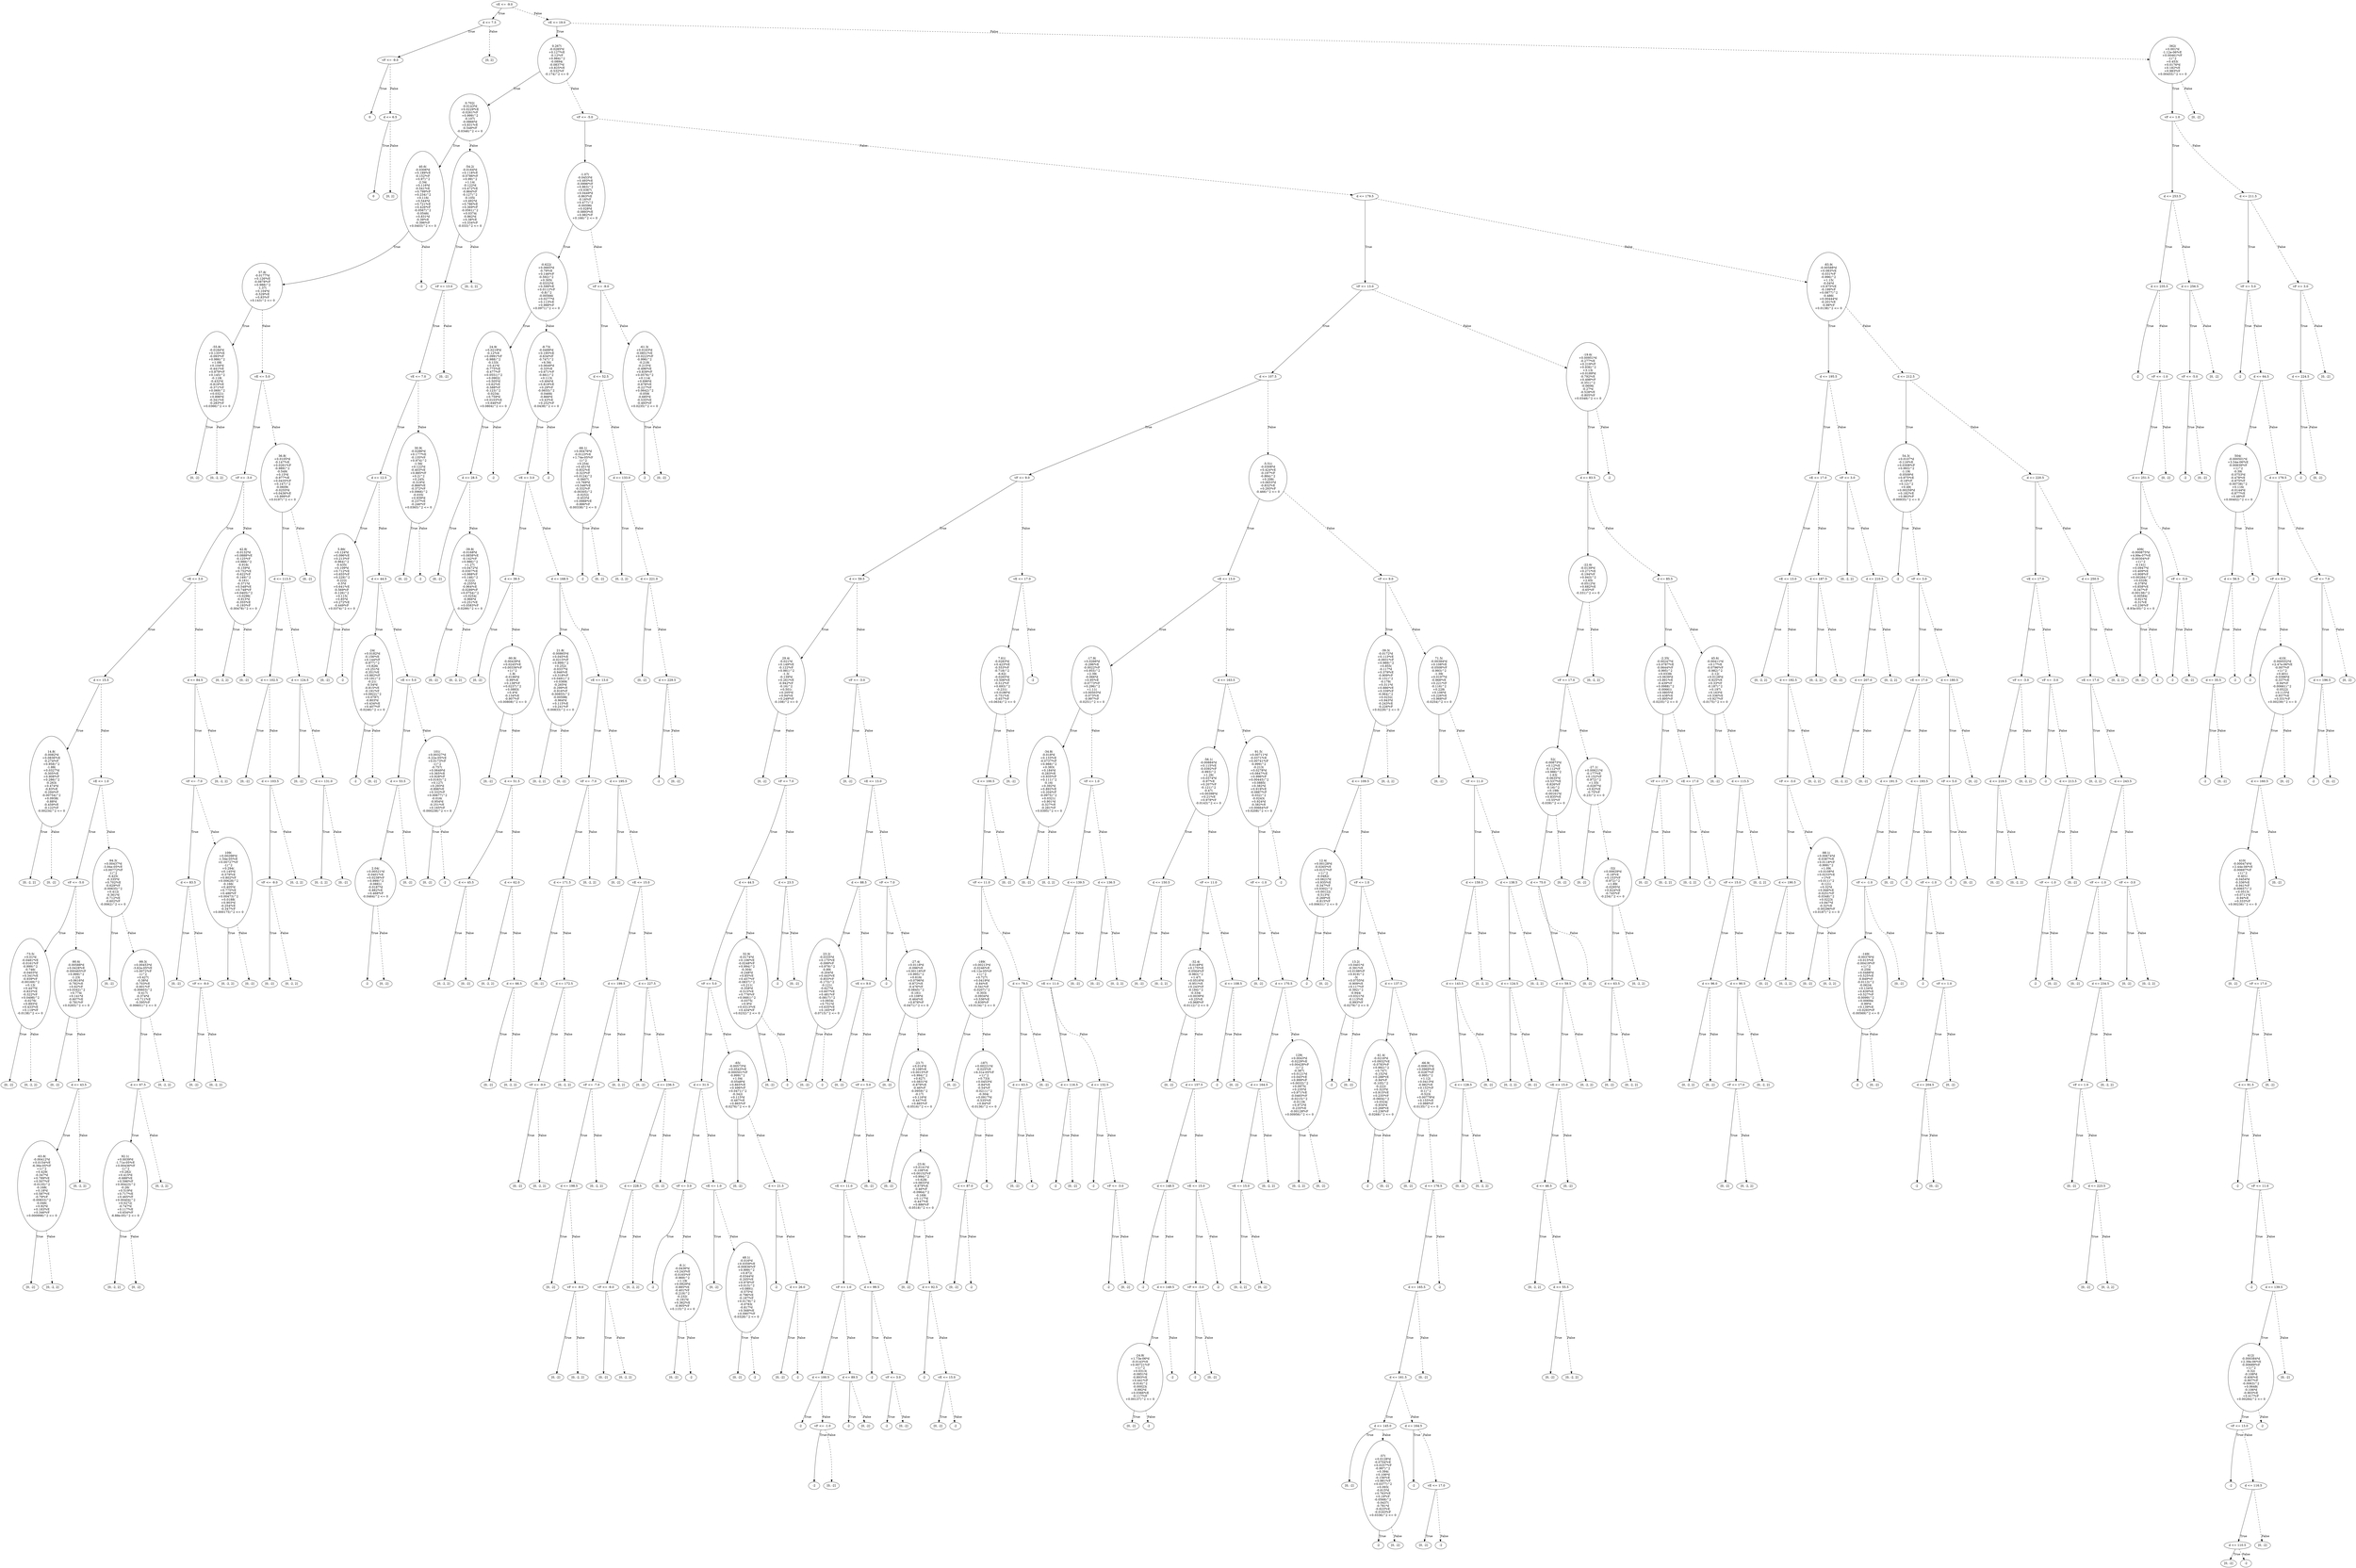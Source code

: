 digraph {
0 [label="vE <= -9.0"];
1 [label="d <= 7.5"];
2 [label="vF <= -9.0"];
3 [label="0"];
2 -> 3 [label="True"];
4 [label="d <= 6.5"];
5 [label="0"];
4 -> 5 [label="True"];
6 [label="[0, 2]"];
4 -> 6 [style="dashed", label="False"];
2 -> 4 [style="dashed", label="False"];
1 -> 2 [label="True"];
7 [label="[0, 2]"];
1 -> 7 [style="dashed", label="False"];
0 -> 1 [label="True"];
8 [label="vE <= 19.0"];
9 [label="0.267(\n-0.0285*d\n+0.127*vE\n-0.12*vF\n+0.984)^2\n-0.0894(\n-0.0837*d\n+0.825*vE\n-0.532*vF\n-0.174)^2 <= 0"];
10 [label="0.702(\n-0.0143*d\n+0.0229*vE\n-0.0261*vF\n+0.999)^2\n-0.107(\n-0.0866*d\n+0.831*vE\n-0.548*vF\n-0.0346)^2 <= 0"];
11 [label="40.6(\n-0.0306*d\n+0.189*vE\n-0.152*vF\n+0.97)^2\n-2.34(\n+0.116*d\n-0.541*vE\n+0.799*vF\n+0.234)^2\n+0.116(\n+0.544*d\n+0.721*vE\n+0.426*vF\n-0.0567)^2\n-0.0546(\n+0.831*d\n-0.39*vE\n-0.396*vF\n+0.0403)^2 <= 0"];
12 [label="57.8(\n-0.0177*d\n+0.126*vE\n-0.0878*vF\n+0.988)^2\n-1.37(\n+0.104*d\n-0.529*vE\n+0.83*vF\n+0.143)^2 <= 0"];
13 [label="-55.8(\n-0.0184*d\n+0.135*vE\n-0.093*vF\n+0.986)^2\n+1.08(\n+0.104*d\n-0.441*vE\n+0.879*vF\n+0.145)^2\n-0.118(\n-0.432*d\n-0.819*vE\n-0.371*vF\n+0.069)^2\n+0.0321(\n+0.896*d\n-0.341*vE\n-0.283*vF\n+0.0366)^2 <= 0"];
14 [label="[0, -2]"];
13 -> 14 [label="True"];
15 [label="[0, -2, 2]"];
13 -> 15 [style="dashed", label="False"];
12 -> 13 [label="True"];
16 [label="vE <= 5.0"];
17 [label="vF <= -3.0"];
18 [label="vE <= 3.0"];
19 [label="d <= 15.5"];
20 [label="14.8(\n-0.0082*d\n+0.0836*vE\n-0.274*vF\n+0.958)^2\n-1.88(\n+0.0327*d\n-0.305*vE\n+0.908*vF\n+0.286)^2\n-0.263(\n+0.474*d\n-0.83*vE\n-0.294*vF\n-0.00754)^2\n+0.0938(\n-0.88*d\n-0.459*vE\n-0.122*vF\n-0.00234)^2 <= 0"];
21 [label="[0, -2, 2]"];
20 -> 21 [label="True"];
22 [label="[0, -2]"];
20 -> 22 [style="dashed", label="False"];
19 -> 20 [label="True"];
23 [label="vE <= 1.0"];
24 [label="vF <= -5.0"];
25 [label="-73.5(\n+0.01*d\n-0.0481*vE\n-0.0161*vF\n-0.999)^2\n-0.746(\n-0.0403*d\n+0.341*vE\n-0.939*vF\n-0.00169)^2\n+0.13(\n+0.447*d\n-0.833*vE\n-0.322*vF\n+0.0498)^2\n-0.0276(\n+0.893*d\n+0.433*vE\n+0.119*vF\n-0.0138)^2 <= 0"];
26 [label="[0, -2]"];
25 -> 26 [label="True"];
27 [label="[0, -2, 2]"];
25 -> 27 [style="dashed", label="False"];
24 -> 25 [label="True"];
28 [label="-90.6(\n-0.00588*d\n+0.0428*vE\n-0.000465*vF\n+0.999)^2\n-1.23(\n+0.0616*d\n-0.782*vE\n+0.62*vF\n+0.0342)^2\n+0.774(\n+0.141*d\n-0.607*vE\n-0.781*vF\n+0.0265)^2 <= 0"];
29 [label="[0, -2]"];
28 -> 29 [label="True"];
30 [label="d <= 43.5"];
31 [label="-63.8(\n-0.00412*d\n+0.0154*vE\n-6.36e-05*vF\n+1)^2\n+0.429(\n-0.347*d\n+0.789*vE\n+0.507*vF\n-0.0135)^2\n-0.168(\n+0.18*d\n+0.587*vE\n-0.79*vF\n-0.00833)^2\n-0.046(\n+0.92*d\n+0.183*vE\n+0.346*vF\n+0.000998)^2 <= 0"];
32 [label="[0, -2]"];
31 -> 32 [label="True"];
33 [label="[0, -2, 2]"];
31 -> 33 [style="dashed", label="False"];
30 -> 31 [label="True"];
34 [label="[0, -2, 2]"];
30 -> 34 [style="dashed", label="False"];
28 -> 30 [style="dashed", label="False"];
24 -> 28 [style="dashed", label="False"];
23 -> 24 [label="True"];
35 [label="-94.3(\n+0.00437*d\n-3.94e-05*vE\n+0.00772*vF\n-1)^2\n-0.425(\n-0.335*d\n+0.702*vE\n-0.629*vF\n-0.00635)^2\n+0.412(\n-0.361*d\n-0.712*vE\n-0.602*vF\n-0.0062)^2 <= 0"];
36 [label="[0, -2]"];
35 -> 36 [label="True"];
37 [label="-99.3(\n+0.00453*d\n-3.62e-05*vE\n+0.0072*vF\n-1)^2\n+0.427(\n-0.38*d\n-0.703*vE\n-0.601*vF\n-0.00603)^2\n-0.417(\n-0.374*d\n+0.711*vE\n-0.595*vF\n-0.00601)^2 <= 0"];
38 [label="d <= 67.5"];
39 [label="92.1(\n+0.0039*d\n-1.71e-05*vE\n+0.00436*vF\n-1)^2\n+0.282(\n+0.415*d\n-0.688*vE\n+0.596*vF\n+0.00423)^2\n-0.26(\n+0.519*d\n+0.717*vE\n+0.465*vF\n+0.00404)^2\n+0.0272(\n-0.747*d\n+0.117*vE\n+0.654*vF\n-6.88e-05)^2 <= 0"];
40 [label="[0, -2, 2]"];
39 -> 40 [label="True"];
41 [label="[0, -2]"];
39 -> 41 [style="dashed", label="False"];
38 -> 39 [label="True"];
42 [label="[0, -2, 2]"];
38 -> 42 [style="dashed", label="False"];
37 -> 38 [label="True"];
43 [label="[0, -2, 2]"];
37 -> 43 [style="dashed", label="False"];
35 -> 37 [style="dashed", label="False"];
23 -> 35 [style="dashed", label="False"];
19 -> 23 [style="dashed", label="False"];
18 -> 19 [label="True"];
44 [label="d <= 84.5"];
45 [label="vF <= -7.0"];
46 [label="d <= 83.5"];
47 [label="[0, -2]"];
46 -> 47 [label="True"];
48 [label="vF <= -9.0"];
49 [label="[0, -2]"];
48 -> 49 [label="True"];
50 [label="[0, -2, 2]"];
48 -> 50 [style="dashed", label="False"];
46 -> 48 [style="dashed", label="False"];
45 -> 46 [label="True"];
51 [label="109(\n+0.00298*d\n-1.54e-05*vE\n+0.00727*vF\n-1)^2\n+0.294(\n+0.145*d\n-0.579*vE\n+0.802*vF\n+0.00628)^2\n-0.166(\n+0.405*d\n+0.775*vE\n+0.486*vF\n+0.00473)^2\n+0.0188(\n+0.903*d\n-0.254*vE\n-0.347*vF\n+0.000175)^2 <= 0"];
52 [label="[0, -2, 2]"];
51 -> 52 [label="True"];
53 [label="[0, -2]"];
51 -> 53 [style="dashed", label="False"];
45 -> 51 [style="dashed", label="False"];
44 -> 45 [label="True"];
54 [label="[0, -2, 2]"];
44 -> 54 [style="dashed", label="False"];
18 -> 44 [style="dashed", label="False"];
17 -> 18 [label="True"];
55 [label="42.8(\n-0.0132*d\n+0.0888*vE\n-0.125*vF\n+0.988)^2\n-0.916(\n-0.159*d\n+0.752*vE\n-0.622*vF\n-0.149)^2\n-0.161(\n-0.371*d\n+0.548*vE\n+0.748*vF\n+0.0405)^2\n+0.0296(\n-0.915*d\n-0.355*vE\n-0.193*vF\n-0.00478)^2 <= 0"];
56 [label="[0, -2, 2]"];
55 -> 56 [label="True"];
57 [label="[0, -2]"];
55 -> 57 [style="dashed", label="False"];
17 -> 55 [style="dashed", label="False"];
16 -> 17 [label="True"];
58 [label="36.8(\n+0.0105*d\n-0.147*vE\n+0.0261*vF\n-0.989)^2\n-0.549(\n+0.15*d\n-0.977*vE\n+0.0435*vF\n+0.147)^2\n-0.0609(\n-0.0255*d\n+0.0436*vE\n+0.999*vF\n+0.0197)^2 <= 0"];
59 [label="d <= 113.5"];
60 [label="d <= 102.5"];
61 [label="[0, -2]"];
60 -> 61 [label="True"];
62 [label="d <= 103.5"];
63 [label="vF <= -9.0"];
64 [label="[0, -2]"];
63 -> 64 [label="True"];
65 [label="[0, -2, 2]"];
63 -> 65 [style="dashed", label="False"];
62 -> 63 [label="True"];
66 [label="[0, -2, 2]"];
62 -> 66 [style="dashed", label="False"];
60 -> 62 [style="dashed", label="False"];
59 -> 60 [label="True"];
67 [label="d <= 124.5"];
68 [label="[0, -2]"];
67 -> 68 [label="True"];
69 [label="d <= 131.0"];
70 [label="[0, -2, 2]"];
69 -> 70 [label="True"];
71 [label="[0, -2]"];
69 -> 71 [style="dashed", label="False"];
67 -> 69 [style="dashed", label="False"];
59 -> 67 [style="dashed", label="False"];
58 -> 59 [label="True"];
72 [label="[0, -2]"];
58 -> 72 [style="dashed", label="False"];
16 -> 58 [style="dashed", label="False"];
12 -> 16 [style="dashed", label="False"];
11 -> 12 [label="True"];
73 [label="-2"];
11 -> 73 [style="dashed", label="False"];
10 -> 11 [label="True"];
74 [label="-54.2(\n-0.0164*d\n+0.118*vE\n-0.0786*vF\n+0.99)^2\n+1.14(\n-0.122*d\n+0.472*vE\n-0.864*vF\n-0.127)^2\n-0.105(\n+0.492*d\n+0.786*vE\n+0.369*vF\n-0.0561)^2\n+0.0374(\n-0.862*d\n+0.38*vE\n+0.334*vF\n-0.033)^2 <= 0"];
75 [label="vF <= 13.0"];
76 [label="vE <= 7.0"];
77 [label="d <= 12.5"];
78 [label="5.86(\n+0.124*d\n+0.096*vE\n+0.213*vF\n-0.964)^2\n-0.435(\n+0.109*d\n+0.712*vE\n+0.655*vF\n+0.229)^2\n-0.222(\n-0.5*d\n+0.641*vE\n-0.569*vF\n-0.126)^2\n+0.115(\n+0.85*d\n+0.272*vE\n-0.449*vF\n+0.0374)^2 <= 0"];
79 [label="[0, -2]"];
78 -> 79 [label="True"];
80 [label="-2"];
78 -> 80 [style="dashed", label="False"];
77 -> 78 [label="True"];
81 [label="d <= 44.5"];
82 [label="-24(\n+0.0182*d\n-0.156*vE\n+0.144*vF\n-0.977)^2\n+0.826(\n+0.251*d\n-0.351*vE\n+0.882*vF\n+0.191)^2\n-0.21(\n-0.54*d\n-0.815*vE\n-0.191*vF\n+0.0922)^2\n+0.0787(\n-0.803*d\n+0.434*vE\n+0.407*vF\n-0.0246)^2 <= 0"];
83 [label="-2"];
82 -> 83 [label="True"];
84 [label="[0, -2]"];
82 -> 84 [style="dashed", label="False"];
81 -> 82 [label="True"];
85 [label="vE <= 5.0"];
86 [label="d <= 53.5"];
87 [label="2.04(\n+0.00521*d\n-0.0401*vE\n+0.0238*vF\n+0.999)^2\n-0.0881(\n-0.0187*d\n-0.882*vE\n+0.468*vF\n-0.0464)^2 <= 0"];
88 [label="-2"];
87 -> 88 [label="True"];
89 [label="[0, -2]"];
87 -> 89 [style="dashed", label="False"];
86 -> 87 [label="True"];
90 [label="[0, -2]"];
86 -> 90 [style="dashed", label="False"];
85 -> 86 [label="True"];
91 [label="101(\n+0.00327*d\n-5.22e-05*vE\n+0.0173*vF\n-1)^2\n-0.757(\n+0.0649*d\n+0.365*vE\n+0.928*vF\n+0.0163)^2\n+0.127(\n+0.293*d\n-0.896*vE\n+0.332*vF\n+0.00677)^2\n-0.016(\n-0.954*d\n-0.251*vE\n+0.165*vF\n-0.000238)^2 <= 0"];
92 [label="[0, -2]"];
91 -> 92 [label="True"];
93 [label="-2"];
91 -> 93 [style="dashed", label="False"];
85 -> 91 [style="dashed", label="False"];
81 -> 85 [style="dashed", label="False"];
77 -> 81 [style="dashed", label="False"];
76 -> 77 [label="True"];
94 [label="30.9(\n-0.0286*d\n+0.177*vE\n-0.135*vF\n+0.974)^2\n-1.56(\n+0.122*d\n-0.403*vE\n+0.885*vF\n+0.2)^2\n+0.245(\n-0.319*d\n-0.866*vE\n-0.372*vF\n+0.0966)^2\n-0.035(\n+0.939*d\n-0.237*vE\n-0.246*vF\n+0.0365)^2 <= 0"];
95 [label="[0, -2]"];
94 -> 95 [label="True"];
96 [label="-2"];
94 -> 96 [style="dashed", label="False"];
76 -> 94 [style="dashed", label="False"];
75 -> 76 [label="True"];
97 [label="[0, -2]"];
75 -> 97 [style="dashed", label="False"];
74 -> 75 [label="True"];
98 [label="[0, -2, 2]"];
74 -> 98 [style="dashed", label="False"];
10 -> 74 [style="dashed", label="False"];
9 -> 10 [label="True"];
99 [label="vF <= -5.0"];
100 [label="-1.07(\n-0.0453*d\n+0.493*vE\n-0.0996*vF\n+0.863)^2\n+0.0367(\n+0.0449*d\n-0.863*vE\n-0.16*vF\n+0.477)^2\n-0.00596(\n+0.028*d\n-0.0893*vE\n+0.982*vF\n+0.166)^2 <= 0"];
101 [label="-0.622(\n+0.0665*d\n-0.79*vE\n+0.146*vF\n-0.592)^2\n+0.305(\n-0.0332*d\n+0.599*vE\n+0.0112*vF\n-0.8)^2\n-0.00566(\n+0.0277*d\n+0.113*vE\n+0.988*vF\n+0.0971)^2 <= 0"];
102 [label="24.9(\n+0.0219*d\n-0.12*vE\n+0.0991*vF\n-0.988)^2\n-0.133(\n+0.41*d\n-0.775*vE\n-0.477*vF\n+0.0551)^2\n+0.0902(\n+0.505*d\n+0.62*vE\n-0.588*vF\n-0.123)^2\n-0.0234(\n+0.759*d\n+0.0103*vE\n+0.646*vF\n+0.0804)^2 <= 0"];
103 [label="d <= 28.5"];
104 [label="[0, -2]"];
103 -> 104 [label="True"];
105 [label="-39.8(\n-0.0168*d\n+0.0858*vE\n-0.142*vF\n+0.986)^2\n+1.27(\n+0.0472*d\n-0.0307*vE\n+0.988*vF\n+0.146)^2\n-0.222(\n-0.255*d\n-0.964*vE\n-0.0289*vF\n+0.0754)^2\n+0.0254(\n-0.966*d\n+0.251*vE\n+0.0583*vF\n-0.0299)^2 <= 0"];
106 [label="[0, -2]"];
105 -> 106 [label="True"];
107 [label="[0, -2, 2]"];
105 -> 107 [style="dashed", label="False"];
103 -> 105 [style="dashed", label="False"];
102 -> 103 [label="True"];
108 [label="-2"];
102 -> 108 [style="dashed", label="False"];
101 -> 102 [label="True"];
109 [label="-8.73(\n-0.0499*d\n+0.195*vE\n-0.634*vF\n-0.747)^2\n+6.56(\n+0.0649*d\n-0.33*vE\n+0.671*vF\n-0.661)^2\n+0.113(\n+0.494*d\n+0.818*vE\n+0.29*vF\n-0.0655)^2\n-0.0466(\n-0.866*d\n+0.43*vE\n+0.252*vF\n-0.0438)^2 <= 0"];
110 [label="vE <= 3.0"];
111 [label="d <= 39.5"];
112 [label="[0, -2]"];
111 -> 112 [label="True"];
113 [label="-90.9(\n-0.00439*d\n+0.0245*vE\n+0.00336*vF\n+1)^2\n-1.8(\n-0.0186*d\n-0.99*vE\n+0.138*vF\n+0.0237)^2\n+0.0883(\n+0.4*d\n-0.134*vE\n-0.907*vF\n+0.00808)^2 <= 0"];
114 [label="[0, -2]"];
113 -> 114 [label="True"];
115 [label="d <= 51.5"];
116 [label="d <= 45.5"];
117 [label="[0, -2, 2]"];
116 -> 117 [label="True"];
118 [label="[0, -2]"];
116 -> 118 [style="dashed", label="False"];
115 -> 116 [label="True"];
119 [label="d <= 62.0"];
120 [label="[0, -2, 2]"];
119 -> 120 [label="True"];
121 [label="d <= 66.5"];
122 [label="[0, -2]"];
121 -> 122 [label="True"];
123 [label="[0, -2, 2]"];
121 -> 123 [style="dashed", label="False"];
119 -> 121 [style="dashed", label="False"];
115 -> 119 [style="dashed", label="False"];
113 -> 115 [style="dashed", label="False"];
111 -> 113 [style="dashed", label="False"];
110 -> 111 [label="True"];
124 [label="d <= 168.5"];
125 [label="21.8(\n-0.00865*d\n+0.045*vE\n-0.0215*vF\n+0.999)^2\n+0.252(\n-0.0337*d\n-0.946*vE\n+0.318*vF\n+0.0491)^2\n+0.0369(\n-0.265*d\n-0.299*vE\n-0.916*vF\n-0.00855)^2\n-0.00598(\n-0.964*d\n+0.115*vE\n+0.241*vF\n-0.00833)^2 <= 0"];
126 [label="[0, -2, 2]"];
125 -> 126 [label="True"];
127 [label="[0, -2]"];
125 -> 127 [style="dashed", label="False"];
124 -> 125 [label="True"];
128 [label="vE <= 13.0"];
129 [label="vF <= -7.0"];
130 [label="d <= 171.5"];
131 [label="[0, -2]"];
130 -> 131 [label="True"];
132 [label="d <= 172.5"];
133 [label="vF <= -9.0"];
134 [label="[0, -2]"];
133 -> 134 [label="True"];
135 [label="[0, -2, 2]"];
133 -> 135 [style="dashed", label="False"];
132 -> 133 [label="True"];
136 [label="[0, -2, 2]"];
132 -> 136 [style="dashed", label="False"];
130 -> 132 [style="dashed", label="False"];
129 -> 130 [label="True"];
137 [label="[0, -2, 2]"];
129 -> 137 [style="dashed", label="False"];
128 -> 129 [label="True"];
138 [label="d <= 195.5"];
139 [label="[0, -2]"];
138 -> 139 [label="True"];
140 [label="vE <= 15.0"];
141 [label="d <= 199.5"];
142 [label="vF <= -7.0"];
143 [label="d <= 198.5"];
144 [label="[0, -2]"];
143 -> 144 [label="True"];
145 [label="vF <= -9.0"];
146 [label="[0, -2]"];
145 -> 146 [label="True"];
147 [label="[0, -2, 2]"];
145 -> 147 [style="dashed", label="False"];
143 -> 145 [style="dashed", label="False"];
142 -> 143 [label="True"];
148 [label="[0, -2, 2]"];
142 -> 148 [style="dashed", label="False"];
141 -> 142 [label="True"];
149 [label="[0, -2, 2]"];
141 -> 149 [style="dashed", label="False"];
140 -> 141 [label="True"];
150 [label="d <= 227.5"];
151 [label="[0, -2]"];
150 -> 151 [label="True"];
152 [label="d <= 236.5"];
153 [label="d <= 228.5"];
154 [label="vF <= -9.0"];
155 [label="[0, -2]"];
154 -> 155 [label="True"];
156 [label="[0, -2, 2]"];
154 -> 156 [style="dashed", label="False"];
153 -> 154 [label="True"];
157 [label="[0, -2, 2]"];
153 -> 157 [style="dashed", label="False"];
152 -> 153 [label="True"];
158 [label="[0, -2]"];
152 -> 158 [style="dashed", label="False"];
150 -> 152 [style="dashed", label="False"];
140 -> 150 [style="dashed", label="False"];
138 -> 140 [style="dashed", label="False"];
128 -> 138 [style="dashed", label="False"];
124 -> 128 [style="dashed", label="False"];
110 -> 124 [style="dashed", label="False"];
109 -> 110 [label="True"];
159 [label="-2"];
109 -> 159 [style="dashed", label="False"];
101 -> 109 [style="dashed", label="False"];
100 -> 101 [label="True"];
160 [label="vF <= -9.0"];
161 [label="d <= 52.5"];
162 [label="-66.1(\n+0.00476*d\n-0.0123*vE\n+1.74e-05*vF\n-1)^2\n+0.254(\n+0.451*d\n-0.832*vE\n-0.323*vF\n+0.0124)^2\n-0.0607(\n+0.769*d\n+0.546*vE\n-0.332*vF\n-0.00305)^2\n-0.0252(\n-0.453*d\n+0.0988*vE\n-0.886*vF\n-0.00338)^2 <= 0"];
163 [label="-2"];
162 -> 163 [label="True"];
164 [label="[0, -2]"];
162 -> 164 [style="dashed", label="False"];
161 -> 162 [label="True"];
165 [label="d <= 133.0"];
166 [label="[0, -2, 2]"];
165 -> 166 [label="True"];
167 [label="d <= 221.0"];
168 [label="[0, -2]"];
167 -> 168 [label="True"];
169 [label="d <= 229.5"];
170 [label="-2"];
169 -> 170 [label="True"];
171 [label="[0, -2]"];
169 -> 171 [style="dashed", label="False"];
167 -> 169 [style="dashed", label="False"];
165 -> 167 [style="dashed", label="False"];
161 -> 165 [style="dashed", label="False"];
160 -> 161 [label="True"];
172 [label="-61.3(\n+0.0163*d\n-0.0851*vE\n+0.0223*vF\n-0.996)^2\n-0.218(\n-0.215*d\n-0.496*vE\n+0.839*vF\n+0.0576)^2\n+0.114(\n+0.696*d\n-0.678*vE\n-0.227*vF\n+0.0642)^2\n-0.059(\n-0.685*d\n-0.535*vE\n-0.493*vF\n+0.0235)^2 <= 0"];
173 [label="-2"];
172 -> 173 [label="True"];
174 [label="[0, -2]"];
172 -> 174 [style="dashed", label="False"];
160 -> 172 [style="dashed", label="False"];
100 -> 160 [style="dashed", label="False"];
99 -> 100 [label="True"];
175 [label="d <= 179.5"];
176 [label="vF <= 13.0"];
177 [label="d <= 107.5"];
178 [label="vF <= 9.0"];
179 [label="d <= 59.5"];
180 [label="29.4(\n-0.021*d\n+0.149*vE\n-0.122*vF\n+0.981)^2\n-1.3(\n-0.139*d\n+0.261*vE\n-0.942*vF\n-0.16)^2\n+0.501(\n+0.205*d\n+0.94*vE\n+0.249*vF\n-0.108)^2 <= 0"];
181 [label="[0, -2]"];
180 -> 181 [label="True"];
182 [label="vF <= 7.0"];
183 [label="d <= 44.5"];
184 [label="vF <= 5.0"];
185 [label="d <= 31.5"];
186 [label="vF <= 3.0"];
187 [label="-2"];
186 -> 187 [label="True"];
188 [label="-8.1(\n-0.0436*d\n+0.243*vE\n-0.0165*vF\n-0.969)^2\n+1.19(\n+0.0929*d\n-0.885*vE\n-0.401*vF\n-0.219)^2\n-0.232(\n-0.191*d\n+0.362*vE\n-0.905*vF\n+0.115)^2 <= 0"];
189 [label="[0, -2]"];
188 -> 189 [label="True"];
190 [label="-2"];
188 -> 190 [style="dashed", label="False"];
186 -> 188 [style="dashed", label="False"];
185 -> 186 [label="True"];
191 [label="vE <= 1.0"];
192 [label="[0, -2]"];
191 -> 192 [label="True"];
193 [label="48.1(\n-0.016*d\n+0.0359*vE\n-0.00836*vF\n+0.999)^2\n+0.872(\n-0.0344*d\n-0.205*vE\n+0.978*vF\n+0.015)^2\n+0.0891(\n-0.575*d\n-0.796*vE\n-0.187*vF\n+0.0178)^2\n-0.0783(\n-0.817*d\n+0.568*vE\n+0.0907*vF\n-0.0328)^2 <= 0"];
194 [label="[0, -2]"];
193 -> 194 [label="True"];
195 [label="-2"];
193 -> 195 [style="dashed", label="False"];
191 -> 193 [style="dashed", label="False"];
185 -> 191 [style="dashed", label="False"];
184 -> 185 [label="True"];
196 [label="-65(\n-0.00573*d\n+0.0543*vE\n-0.000501*vF\n-0.999)^2\n+1.04(\n-0.0548*d\n+0.865*vE\n+0.496*vF\n+0.0471)^2\n-0.342(\n+0.115*d\n-0.487*vE\n+0.865*vF\n-0.0276)^2 <= 0"];
197 [label="[0, -2]"];
196 -> 197 [label="True"];
198 [label="d <= 21.5"];
199 [label="-2"];
198 -> 199 [label="True"];
200 [label="d <= 26.0"];
201 [label="[0, -2]"];
200 -> 201 [label="True"];
202 [label="-2"];
200 -> 202 [style="dashed", label="False"];
198 -> 200 [style="dashed", label="False"];
196 -> 198 [style="dashed", label="False"];
184 -> 196 [style="dashed", label="False"];
183 -> 184 [label="True"];
203 [label="32.9(\n-0.0174*d\n+0.106*vE\n-0.0248*vF\n+0.994)^2\n-0.304(\n-0.248*d\n+0.85*vE\n+0.457*vF\n-0.0837)^2\n+0.211(\n-0.358*d\n-0.515*vE\n+0.776*vF\n+0.0681)^2\n-0.0375(\n+0.9*d\n+0.0313*vE\n+0.434*vF\n+0.0232)^2 <= 0"];
204 [label="[0, -2]"];
203 -> 204 [label="True"];
205 [label="-2"];
203 -> 205 [style="dashed", label="False"];
183 -> 203 [style="dashed", label="False"];
182 -> 183 [label="True"];
206 [label="d <= 23.5"];
207 [label="-2"];
206 -> 207 [label="True"];
208 [label="[0, -2]"];
206 -> 208 [style="dashed", label="False"];
182 -> 206 [style="dashed", label="False"];
180 -> 182 [style="dashed", label="False"];
179 -> 180 [label="True"];
209 [label="vF <= -3.0"];
210 [label="[0, -2]"];
209 -> 210 [label="True"];
211 [label="vE <= 13.0"];
212 [label="d <= 88.5"];
213 [label="23.2(\n-0.0335*d\n+0.175*vE\n-0.099*vF\n+0.979)^2\n-0.89(\n-0.204*d\n+0.443*vE\n-0.855*vF\n-0.173)^2\n-0.121(\n-0.627*d\n+0.607*vE\n+0.481*vF\n-0.0817)^2\n+0.0934(\n+0.751*d\n+0.635*vE\n+0.165*vF\n-0.0715)^2 <= 0"];
214 [label="[0, -2]"];
213 -> 214 [label="True"];
215 [label="-2"];
213 -> 215 [style="dashed", label="False"];
212 -> 213 [label="True"];
216 [label="vE <= 9.0"];
217 [label="[0, -2]"];
216 -> 217 [label="True"];
218 [label="vF <= 5.0"];
219 [label="vE <= 11.0"];
220 [label="vF <= 1.0"];
221 [label="d <= 100.5"];
222 [label="-2"];
221 -> 222 [label="True"];
223 [label="vF <= -1.0"];
224 [label="-2"];
223 -> 224 [label="True"];
225 [label="[0, -2]"];
223 -> 225 [style="dashed", label="False"];
221 -> 223 [style="dashed", label="False"];
220 -> 221 [label="True"];
226 [label="d <= 89.5"];
227 [label="-2"];
226 -> 227 [label="True"];
228 [label="[0, -2]"];
226 -> 228 [style="dashed", label="False"];
220 -> 226 [style="dashed", label="False"];
219 -> 220 [label="True"];
229 [label="d <= 99.5"];
230 [label="-2"];
229 -> 230 [label="True"];
231 [label="vF <= 3.0"];
232 [label="-2"];
231 -> 232 [label="True"];
233 [label="[0, -2]"];
231 -> 233 [style="dashed", label="False"];
229 -> 231 [style="dashed", label="False"];
219 -> 229 [style="dashed", label="False"];
218 -> 219 [label="True"];
234 [label="[0, -2]"];
218 -> 234 [style="dashed", label="False"];
216 -> 218 [style="dashed", label="False"];
212 -> 216 [style="dashed", label="False"];
211 -> 212 [label="True"];
235 [label="vF <= 7.0"];
236 [label="-2"];
235 -> 236 [label="True"];
237 [label="-27.4(\n+0.0118*d\n-0.096*vE\n+0.00118*vF\n+0.995)^2\n+0.616(\n+0.0796*d\n-0.872*vE\n-0.476*vF\n-0.0845)^2\n-0.181(\n+0.108*d\n-0.464*vE\n+0.878*vF\n-0.0471)^2 <= 0"];
238 [label="[0, -2]"];
237 -> 238 [label="True"];
239 [label="-23.7(\n+0.014*d\n-0.108*vE\n+0.0015*vF\n+0.994)^2\n+0.627(\n+0.0831*d\n-0.879*vE\n-0.46*vF\n-0.0959)^2\n-0.17(\n+0.116*d\n-0.447*vE\n+0.885*vF\n-0.0516)^2 <= 0"];
240 [label="[0, -2]"];
239 -> 240 [label="True"];
241 [label="-23.6(\n+0.0141*d\n-0.108*vE\n+0.00152*vF\n+0.994)^2\n+0.628(\n+0.0833*d\n-0.879*vE\n-0.46*vF\n-0.0964)^2\n-0.169(\n+0.117*d\n-0.447*vE\n+0.886*vF\n-0.0518)^2 <= 0"];
242 [label="[0, -2]"];
241 -> 242 [label="True"];
243 [label="d <= 92.5"];
244 [label="-2"];
243 -> 244 [label="True"];
245 [label="vE <= 15.0"];
246 [label="[0, -2]"];
245 -> 246 [label="True"];
247 [label="-2"];
245 -> 247 [style="dashed", label="False"];
243 -> 245 [style="dashed", label="False"];
241 -> 243 [style="dashed", label="False"];
239 -> 241 [style="dashed", label="False"];
237 -> 239 [style="dashed", label="False"];
235 -> 237 [style="dashed", label="False"];
211 -> 235 [style="dashed", label="False"];
209 -> 211 [style="dashed", label="False"];
179 -> 209 [style="dashed", label="False"];
178 -> 179 [label="True"];
248 [label="vE <= 17.0"];
249 [label="7.61(\n-0.0283*d\n+0.423*vE\n-0.553*vF\n-0.718)^2\n-6.62(\n-0.0265*d\n+0.506*vE\n-0.512*vF\n+0.693)^2\n-0.231(\n+0.0186*d\n-0.751*vE\n-0.657*vF\n+0.0634)^2 <= 0"];
250 [label="d <= 100.5"];
251 [label="vF <= 11.0"];
252 [label="-189(\n+0.00213*d\n-0.0246*vE\n+6.12e-05*vF\n+1)^2\n+0.727(\n+0.0419*d\n-0.84*vE\n-0.541*vF\n-0.0207)^2\n-0.303(\n-0.0934*d\n+0.536*vE\n-0.839*vF\n+0.0134)^2 <= 0"];
253 [label="[0, -2]"];
252 -> 253 [label="True"];
254 [label="-187(\n+0.00221*d\n-0.025*vE\n+6.31e-05*vF\n+1)^2\n+0.733(\n+0.0453*d\n-0.84*vE\n-0.54*vF\n-0.0211)^2\n-0.304(\n+0.0917*d\n-0.535*vE\n+0.84*vF\n-0.0136)^2 <= 0"];
255 [label="d <= 87.0"];
256 [label="[0, -2]"];
255 -> 256 [label="True"];
257 [label="-2"];
255 -> 257 [style="dashed", label="False"];
254 -> 255 [label="True"];
258 [label="-2"];
254 -> 258 [style="dashed", label="False"];
252 -> 254 [style="dashed", label="False"];
251 -> 252 [label="True"];
259 [label="d <= 79.5"];
260 [label="d <= 63.5"];
261 [label="[0, -2]"];
260 -> 261 [label="True"];
262 [label="-2"];
260 -> 262 [style="dashed", label="False"];
259 -> 260 [label="True"];
263 [label="[0, -2]"];
259 -> 263 [style="dashed", label="False"];
251 -> 259 [style="dashed", label="False"];
250 -> 251 [label="True"];
264 [label="[0, -2]"];
250 -> 264 [style="dashed", label="False"];
249 -> 250 [label="True"];
265 [label="[0, -2]"];
249 -> 265 [style="dashed", label="False"];
248 -> 249 [label="True"];
266 [label="-2"];
248 -> 266 [style="dashed", label="False"];
178 -> 248 [style="dashed", label="False"];
177 -> 178 [label="True"];
267 [label="-5.51(\n-0.0308*d\n+0.424*vE\n-0.197*vF\n-0.884)^2\n+0.206(\n+0.0653*d\n-0.832*vE\n+0.293*vF\n-0.466)^2 <= 0"];
268 [label="vE <= 13.0"];
269 [label="-17.8(\n+0.0266*d\n-0.296*vE\n-0.0022*vF\n+0.955)^2\n+2.39(\n-0.066*d\n+0.95*vE\n-0.0773*vF\n+0.296)^2\n+1.11(\n+0.00503*d\n-0.073*vE\n-0.997*vF\n-0.0251)^2 <= 0"];
270 [label="-34.8(\n-0.018*d\n+0.133*vE\n-0.0737*vF\n+0.988)^2\n+0.383(\n+0.184*d\n-0.283*vE\n+0.935*vF\n+0.111)^2\n-0.16(\n+0.392*d\n+0.892*vE\n+0.204*vF\n-0.0975)^2\n+0.0321(\n+0.901*d\n-0.327*vE\n-0.281*vF\n+0.0395)^2 <= 0"];
271 [label="[0, -2]"];
270 -> 271 [label="True"];
272 [label="[0, -2, 2]"];
270 -> 272 [style="dashed", label="False"];
269 -> 270 [label="True"];
273 [label="vF <= 1.0"];
274 [label="d <= 139.5"];
275 [label="vE <= 11.0"];
276 [label="d <= 116.5"];
277 [label="-2"];
276 -> 277 [label="True"];
278 [label="[0, -2]"];
276 -> 278 [style="dashed", label="False"];
275 -> 276 [label="True"];
279 [label="d <= 132.5"];
280 [label="-2"];
279 -> 280 [label="True"];
281 [label="vF <= -3.0"];
282 [label="-2"];
281 -> 282 [label="True"];
283 [label="[0, -2]"];
281 -> 283 [style="dashed", label="False"];
279 -> 281 [style="dashed", label="False"];
275 -> 279 [style="dashed", label="False"];
274 -> 275 [label="True"];
284 [label="[0, -2]"];
274 -> 284 [style="dashed", label="False"];
273 -> 274 [label="True"];
285 [label="d <= 136.5"];
286 [label="[0, -2]"];
285 -> 286 [label="True"];
287 [label="[0, -2, 2]"];
285 -> 287 [style="dashed", label="False"];
273 -> 285 [style="dashed", label="False"];
269 -> 273 [style="dashed", label="False"];
268 -> 269 [label="True"];
288 [label="d <= 163.5"];
289 [label="-56.1(\n-0.00884*d\n+0.115*vE\n-0.0392*vF\n-0.993)^2\n+1.26(\n+0.0374*d\n-0.97*vE\n+0.207*vF\n-0.121)^2\n-0.47(\n+0.00398*d\n+0.21*vE\n+0.978*vF\n-0.0143)^2 <= 0"];
290 [label="d <= 150.5"];
291 [label="[0, -2]"];
290 -> 291 [label="True"];
292 [label="[0, -2, 2]"];
290 -> 292 [style="dashed", label="False"];
289 -> 290 [label="True"];
293 [label="vF <= 11.0"];
294 [label="-32.4(\n-0.0149*d\n+0.175*vE\n-0.0564*vF\n-0.983)^2\n+1.47(\n+0.0516*d\n-0.951*vE\n+0.243*vF\n-0.184)^2\n-0.334(\n+0.0039*d\n+0.25*vE\n+0.968*vF\n-0.0112)^2 <= 0"];
295 [label="[0, -2]"];
294 -> 295 [label="True"];
296 [label="d <= 157.5"];
297 [label="d <= 148.5"];
298 [label="-2"];
297 -> 298 [label="True"];
299 [label="d <= 149.5"];
300 [label="-24.8(\n+1.73e-06*d\n-0.0143*vE\n+0.00721*vF\n+1)^2\n+0.0313(\n-0.0851*d\n-0.893*vE\n+0.441*vF\n-0.016)^2\n-0.00023(\n-0.992*d\n+0.0366*vE\n-0.117*vF\n+0.00137)^2 <= 0"];
301 [label="[0, -2]"];
300 -> 301 [label="True"];
302 [label="-2"];
300 -> 302 [style="dashed", label="False"];
299 -> 300 [label="True"];
303 [label="-2"];
299 -> 303 [style="dashed", label="False"];
297 -> 299 [style="dashed", label="False"];
296 -> 297 [label="True"];
304 [label="vE <= 15.0"];
305 [label="vF <= -3.0"];
306 [label="-2"];
305 -> 306 [label="True"];
307 [label="[0, -2]"];
305 -> 307 [style="dashed", label="False"];
304 -> 305 [label="True"];
308 [label="-2"];
304 -> 308 [style="dashed", label="False"];
296 -> 304 [style="dashed", label="False"];
294 -> 296 [style="dashed", label="False"];
293 -> 294 [label="True"];
309 [label="d <= 108.5"];
310 [label="-2"];
309 -> 310 [label="True"];
311 [label="[0, -2]"];
309 -> 311 [style="dashed", label="False"];
293 -> 309 [style="dashed", label="False"];
289 -> 293 [style="dashed", label="False"];
288 -> 289 [label="True"];
312 [label="91.5(\n+0.00711*d\n-0.0371*vE\n+0.00741*vF\n-0.999)^2\n-0.213(\n+0.0278*d\n+0.0847*vE\n+0.996*vF\n+0.00445)^2\n+0.0885(\n+0.382*d\n+0.919*vE\n-0.0887*vF\n-0.032)^2\n-0.0243(\n+0.924*d\n-0.382*vE\n+0.00664*vF\n+0.0208)^2 <= 0"];
313 [label="vF <= -1.0"];
314 [label="[0, -2]"];
313 -> 314 [label="True"];
315 [label="d <= 170.5"];
316 [label="d <= 164.5"];
317 [label="vE <= 15.0"];
318 [label="[0, -2, 2]"];
317 -> 318 [label="True"];
319 [label="[0, -2]"];
317 -> 319 [style="dashed", label="False"];
316 -> 317 [label="True"];
320 [label="[0, -2, 2]"];
316 -> 320 [style="dashed", label="False"];
315 -> 316 [label="True"];
321 [label="129(\n+0.0043*d\n-0.0229*vE\n+0.00428*vF\n-1)^2\n-0.387(\n+0.0121*d\n+0.045*vE\n+0.999*vF\n+0.0033)^2\n+0.0975(\n+0.235*d\n+0.971*vE\n-0.0465*vF\n-0.0215)^2\n-0.0119(\n+0.972*d\n-0.235*vE\n-0.00128*vF\n+0.00956)^2 <= 0"];
322 [label="[0, -2, 2]"];
321 -> 322 [label="True"];
323 [label="[0, -2]"];
321 -> 323 [style="dashed", label="False"];
315 -> 321 [style="dashed", label="False"];
313 -> 315 [style="dashed", label="False"];
312 -> 313 [label="True"];
324 [label="-2"];
312 -> 324 [style="dashed", label="False"];
288 -> 312 [style="dashed", label="False"];
268 -> 288 [style="dashed", label="False"];
267 -> 268 [label="True"];
325 [label="vF <= 9.0"];
326 [label="-39.3(\n-0.0172*d\n+0.113*vE\n-0.0931*vF\n+0.989)^2\n+0.855(\n-0.117*d\n+0.379*vE\n-0.909*vF\n-0.131)^2\n-0.178(\n+0.311*d\n+0.886*vE\n+0.339*vF\n-0.064)^2\n+0.0232(\n+0.943*d\n-0.243*vE\n-0.226*vF\n+0.0229)^2 <= 0"];
327 [label="d <= 109.5"];
328 [label="12.4(\n+0.00128*d\n-0.0265*vE\n+0.0157*vF\n+1)^2\n-0.0482(\n+0.0621*d\n+0.935*vE\n-0.347*vF\n+0.0302)^2\n+0.00122(\n-0.513*d\n-0.269*vE\n-0.815*vF\n+0.00631)^2 <= 0"];
329 [label="-2"];
328 -> 329 [label="True"];
330 [label="[0, -2]"];
328 -> 330 [style="dashed", label="False"];
327 -> 328 [label="True"];
331 [label="vF <= 1.0"];
332 [label="13.2(\n+0.0401*d\n-0.391*vE\n+0.0198*vF\n+0.919)^2\n-3(\n+0.0755*d\n-0.909*vE\n+0.117*vF\n-0.392)^2\n-0.944(\n+0.0321*d\n-0.113*vE\n-0.993*vF\n-0.0279)^2 <= 0"];
333 [label="-2"];
332 -> 333 [label="True"];
334 [label="[0, -2]"];
332 -> 334 [style="dashed", label="False"];
331 -> 332 [label="True"];
335 [label="d <= 137.5"];
336 [label="-41.4(\n-0.0216*d\n+0.0932*vE\n-0.0783*vF\n+0.992)^2\n+0.747(\n-0.152*d\n+0.288*vE\n-0.94*vF\n-0.105)^2\n-0.222(\n+0.323*d\n+0.915*vE\n+0.235*vF\n-0.0604)^2\n+0.0324(\n-0.934*d\n+0.268*vE\n+0.236*vF\n-0.0268)^2 <= 0"];
337 [label="-2"];
336 -> 337 [label="True"];
338 [label="[0, -2]"];
336 -> 338 [style="dashed", label="False"];
335 -> 336 [label="True"];
339 [label="-66.9(\n-0.00815*d\n+0.0969*vE\n-0.0287*vF\n-0.995)^2\n+1.12(\n+0.0413*d\n-0.982*vE\n+0.152*vF\n-0.1)^2\n-0.523(\n+0.00778*d\n+0.155*vE\n+0.988*vF\n-0.0135)^2 <= 0"];
340 [label="[0, -2]"];
339 -> 340 [label="True"];
341 [label="d <= 176.5"];
342 [label="d <= 165.5"];
343 [label="d <= 161.5"];
344 [label="d <= 145.0"];
345 [label="[0, -2]"];
344 -> 345 [label="True"];
346 [label="-57(\n+0.0128*d\n-0.0704*vE\n+0.0257*vF\n-0.997)^2\n+0.394(\n+0.106*d\n-0.156*vE\n+0.981*vF\n+0.0377)^2\n+0.093(\n-0.615*d\n+0.763*vE\n+0.19*vF\n-0.0568)^2\n-0.0437(\n-0.781*d\n-0.623*vE\n-0.0163*vF\n+0.0336)^2 <= 0"];
347 [label="-2"];
346 -> 347 [label="True"];
348 [label="[0, -2]"];
346 -> 348 [style="dashed", label="False"];
344 -> 346 [style="dashed", label="False"];
343 -> 344 [label="True"];
349 [label="d <= 164.5"];
350 [label="-2"];
349 -> 350 [label="True"];
351 [label="vE <= 17.0"];
352 [label="[0, -2]"];
351 -> 352 [label="True"];
353 [label="-2"];
351 -> 353 [style="dashed", label="False"];
349 -> 351 [style="dashed", label="False"];
343 -> 349 [style="dashed", label="False"];
342 -> 343 [label="True"];
354 [label="[0, -2]"];
342 -> 354 [style="dashed", label="False"];
341 -> 342 [label="True"];
355 [label="-2"];
341 -> 355 [style="dashed", label="False"];
339 -> 341 [style="dashed", label="False"];
335 -> 339 [style="dashed", label="False"];
331 -> 335 [style="dashed", label="False"];
327 -> 331 [style="dashed", label="False"];
326 -> 327 [label="True"];
356 [label="[0, -2, 2]"];
326 -> 356 [style="dashed", label="False"];
325 -> 326 [label="True"];
357 [label="71.5(\n-0.00384*d\n+0.108*vE\n-0.0508*vF\n-0.993)^2\n-1.39(\n+0.0197*d\n-0.968*vE\n+0.221*vF\n-0.116)^2\n+0.228(\n+0.106*d\n+0.226*vE\n+0.968*vF\n-0.0254)^2 <= 0"];
358 [label="[0, -2]"];
357 -> 358 [label="True"];
359 [label="vF <= 11.0"];
360 [label="d <= 159.5"];
361 [label="d <= 143.5"];
362 [label="d <= 128.5"];
363 [label="[0, -2]"];
362 -> 363 [label="True"];
364 [label="[0, -2, 2]"];
362 -> 364 [style="dashed", label="False"];
361 -> 362 [label="True"];
365 [label="[0, -2]"];
361 -> 365 [style="dashed", label="False"];
360 -> 361 [label="True"];
366 [label="[0, -2, 2]"];
360 -> 366 [style="dashed", label="False"];
359 -> 360 [label="True"];
367 [label="d <= 138.5"];
368 [label="d <= 124.5"];
369 [label="[0, -2, 2]"];
368 -> 369 [label="True"];
370 [label="[0, -2]"];
368 -> 370 [style="dashed", label="False"];
367 -> 368 [label="True"];
371 [label="[0, -2, 2]"];
367 -> 371 [style="dashed", label="False"];
359 -> 367 [style="dashed", label="False"];
357 -> 359 [style="dashed", label="False"];
325 -> 357 [style="dashed", label="False"];
267 -> 325 [style="dashed", label="False"];
177 -> 267 [style="dashed", label="False"];
176 -> 177 [label="True"];
372 [label="-19.6(\n+0.00951*d\n-0.277*vE\n+0.219*vF\n+0.936)^2\n+3.13(\n+0.0189*d\n-0.792*vE\n+0.498*vF\n-0.351)^2\n-0.0606(\n-0.27*d\n-0.528*vE\n-0.805*vF\n+0.0348)^2 <= 0"];
373 [label="d <= 83.5"];
374 [label="-22.6(\n-0.0139*d\n+0.271*vE\n-0.194*vF\n+0.943)^2\n+2.65(\n-0.0512*d\n+0.682*vE\n-0.65*vF\n-0.331)^2 <= 0"];
375 [label="vF <= 17.0"];
376 [label="52(\n-0.00873*d\n+0.12*vE\n-0.112*vF\n+0.986)^2\n-1.63(\n-0.0635*d\n+0.537*vE\n-0.826*vF\n-0.16)^2\n+0.198(\n-0.00161*d\n+0.835*vE\n+0.55*vF\n-0.039)^2 <= 0"];
377 [label="d <= 75.0"];
378 [label="d <= 59.5"];
379 [label="vE <= 15.0"];
380 [label="d <= 46.5"];
381 [label="[0, -2, 2]"];
380 -> 381 [label="True"];
382 [label="d <= 55.5"];
383 [label="[0, -2]"];
382 -> 383 [label="True"];
384 [label="[0, -2, 2]"];
382 -> 384 [style="dashed", label="False"];
380 -> 382 [style="dashed", label="False"];
379 -> 380 [label="True"];
385 [label="[0, -2]"];
379 -> 385 [style="dashed", label="False"];
378 -> 379 [label="True"];
386 [label="[0, -2, 2]"];
378 -> 386 [style="dashed", label="False"];
377 -> 378 [label="True"];
387 [label="[0, -2]"];
377 -> 387 [style="dashed", label="False"];
376 -> 377 [label="True"];
388 [label="[0, -2]"];
376 -> 388 [style="dashed", label="False"];
375 -> 376 [label="True"];
389 [label="-27.1(\n+0.00621*d\n-0.177*vE\n+0.152*vF\n-0.972)^2\n+1.55(\n-0.0297*d\n+0.62*vE\n-0.75*vF\n-0.23)^2 <= 0"];
390 [label="[0, -2]"];
389 -> 390 [label="True"];
391 [label="-32(\n+0.00629*d\n-0.18*vE\n+0.153*vF\n-0.972)^2\n+1.89(\n-0.0295*d\n+0.624*vE\n-0.745*vF\n-0.234)^2 <= 0"];
392 [label="d <= 63.5"];
393 [label="[0, -2]"];
392 -> 393 [label="True"];
394 [label="[0, -2, 2]"];
392 -> 394 [style="dashed", label="False"];
391 -> 392 [label="True"];
395 [label="[0, -2, 2]"];
391 -> 395 [style="dashed", label="False"];
389 -> 391 [style="dashed", label="False"];
375 -> 389 [style="dashed", label="False"];
374 -> 375 [label="True"];
396 [label="[0, -2, 2]"];
374 -> 396 [style="dashed", label="False"];
373 -> 374 [label="True"];
397 [label="d <= 85.5"];
398 [label="-2.35(\n-0.00247*d\n+0.0787*vE\n-0.0644*vF\n-0.995)^2\n+0.0338(\n+0.0639*d\n+0.891*vE\n-0.439*vF\n+0.0988)^2\n-0.00661(\n+0.0805*d\n+0.438*vE\n+0.895*vF\n-0.0235)^2 <= 0"];
399 [label="vF <= 17.0"];
400 [label="[0, -2]"];
399 -> 400 [label="True"];
401 [label="[0, -2, 2]"];
399 -> 401 [style="dashed", label="False"];
398 -> 399 [label="True"];
402 [label="vE <= 17.0"];
403 [label="[0, -2, 2]"];
402 -> 403 [label="True"];
404 [label="-2"];
402 -> 404 [style="dashed", label="False"];
398 -> 402 [style="dashed", label="False"];
397 -> 398 [label="True"];
405 [label="45.6(\n-0.00411*d\n+0.17*vE\n-0.0796*vF\n-0.982)^2\n-2.12(\n+0.0128*d\n-0.925*vE\n+0.33*vF\n-0.187)^2\n+0.197(\n+0.163*d\n+0.336*vE\n+0.927*vF\n-0.0175)^2 <= 0"];
406 [label="[0, -2]"];
405 -> 406 [label="True"];
407 [label="d <= 115.5"];
408 [label="vF <= 15.0"];
409 [label="d <= 96.0"];
410 [label="[0, -2, 2]"];
409 -> 410 [label="True"];
411 [label="[0, -2]"];
409 -> 411 [style="dashed", label="False"];
408 -> 409 [label="True"];
412 [label="d <= 90.5"];
413 [label="vF <= 17.0"];
414 [label="[0, -2]"];
413 -> 414 [label="True"];
415 [label="[0, -2, 2]"];
413 -> 415 [style="dashed", label="False"];
412 -> 413 [label="True"];
416 [label="[0, -2, 2]"];
412 -> 416 [style="dashed", label="False"];
408 -> 412 [style="dashed", label="False"];
407 -> 408 [label="True"];
417 [label="[0, -2, 2]"];
407 -> 417 [style="dashed", label="False"];
405 -> 407 [style="dashed", label="False"];
397 -> 405 [style="dashed", label="False"];
373 -> 397 [style="dashed", label="False"];
372 -> 373 [label="True"];
418 [label="-2"];
372 -> 418 [style="dashed", label="False"];
176 -> 372 [style="dashed", label="False"];
175 -> 176 [label="True"];
419 [label="-83.9(\n-0.00588*d\n+0.083*vE\n-0.031*vF\n-0.996)^2\n+1.15(\n-0.04*d\n+0.975*vE\n-0.199*vF\n+0.0877)^2\n-0.486(\n+0.00444*d\n-0.201*vE\n-0.98*vF\n+0.0138)^2 <= 0"];
420 [label="d <= 195.5"];
421 [label="vE <= 17.0"];
422 [label="vE <= 13.0"];
423 [label="[0, -2, 2]"];
422 -> 423 [label="True"];
424 [label="d <= 192.5"];
425 [label="vF <= -3.0"];
426 [label="d <= 190.5"];
427 [label="[0, -2]"];
426 -> 427 [label="True"];
428 [label="[0, -2, 2]"];
426 -> 428 [style="dashed", label="False"];
425 -> 426 [label="True"];
429 [label="-98.1(\n+0.00674*d\n-0.0387*vE\n+0.0118*vF\n-0.999)^2\n+1.09(\n+0.0108*d\n+0.0233*vE\n+1*vF\n+0.011)^2\n-0.121(\n+0.32*d\n+0.946*vE\n-0.0251*vF\n-0.0348)^2\n+0.0223(\n+0.947*d\n-0.32*vE\n-0.00296*vF\n+0.0187)^2 <= 0"];
430 [label="[0, -2]"];
429 -> 430 [label="True"];
431 [label="[0, -2, 2]"];
429 -> 431 [style="dashed", label="False"];
425 -> 429 [style="dashed", label="False"];
424 -> 425 [label="True"];
432 [label="[0, -2, 2]"];
424 -> 432 [style="dashed", label="False"];
422 -> 424 [style="dashed", label="False"];
421 -> 422 [label="True"];
433 [label="d <= 187.5"];
434 [label="[0, -2, 2]"];
433 -> 434 [label="True"];
435 [label="[0, -2]"];
433 -> 435 [style="dashed", label="False"];
421 -> 433 [style="dashed", label="False"];
420 -> 421 [label="True"];
436 [label="vF <= 3.0"];
437 [label="[0, -2, 2]"];
436 -> 437 [label="True"];
438 [label="d <= 210.5"];
439 [label="d <= 207.0"];
440 [label="[0, -2, 2]"];
439 -> 440 [label="True"];
441 [label="[0, -2]"];
439 -> 441 [style="dashed", label="False"];
438 -> 439 [label="True"];
442 [label="[0, -2, 2]"];
438 -> 442 [style="dashed", label="False"];
436 -> 438 [style="dashed", label="False"];
420 -> 436 [style="dashed", label="False"];
419 -> 420 [label="True"];
443 [label="d <= 212.5"];
444 [label="54.3(\n+0.0107*d\n-0.116*vE\n+0.0308*vF\n+0.993)^2\n-1.19(\n-0.0509*d\n+0.975*vE\n-0.18*vF\n+0.12)^2\n+0.49(\n+0.00259*d\n+0.182*vE\n+0.983*vF\n-0.00935)^2 <= 0"];
445 [label="-2"];
444 -> 445 [label="True"];
446 [label="vF <= 3.0"];
447 [label="vE <= 17.0"];
448 [label="d <= 191.5"];
449 [label="vF <= -1.0"];
450 [label="-149(\n-0.00376*d\n+0.015*vE\n-0.00419*vF\n+1)^2\n-0.259(\n+0.0488*d\n+0.525*vE\n-0.849*vF\n-0.0113)^2\n-0.0624(\n+0.134*d\n+0.839*vE\n+0.527*vF\n-0.0099)^2\n+0.00694(\n-0.99*d\n+0.139*vE\n+0.0293*vF\n-0.00569)^2 <= 0"];
451 [label="-2"];
450 -> 451 [label="True"];
452 [label="[0, -2]"];
450 -> 452 [style="dashed", label="False"];
449 -> 450 [label="True"];
453 [label="[0, -2]"];
449 -> 453 [style="dashed", label="False"];
448 -> 449 [label="True"];
454 [label="[0, -2]"];
448 -> 454 [style="dashed", label="False"];
447 -> 448 [label="True"];
455 [label="d <= 193.5"];
456 [label="-2"];
455 -> 456 [label="True"];
457 [label="vF <= -1.0"];
458 [label="-2"];
457 -> 458 [label="True"];
459 [label="vF <= 1.0"];
460 [label="d <= 204.5"];
461 [label="-2"];
460 -> 461 [label="True"];
462 [label="[0, -2]"];
460 -> 462 [style="dashed", label="False"];
459 -> 460 [label="True"];
463 [label="[0, -2]"];
459 -> 463 [style="dashed", label="False"];
457 -> 459 [style="dashed", label="False"];
455 -> 457 [style="dashed", label="False"];
447 -> 455 [style="dashed", label="False"];
446 -> 447 [label="True"];
464 [label="d <= 180.5"];
465 [label="vF <= 5.0"];
466 [label="-2"];
465 -> 466 [label="True"];
467 [label="[0, -2]"];
465 -> 467 [style="dashed", label="False"];
464 -> 465 [label="True"];
468 [label="[0, -2]"];
464 -> 468 [style="dashed", label="False"];
446 -> 464 [style="dashed", label="False"];
444 -> 446 [style="dashed", label="False"];
443 -> 444 [label="True"];
469 [label="d <= 220.5"];
470 [label="vE <= 17.0"];
471 [label="vF <= -3.0"];
472 [label="d <= 219.5"];
473 [label="[0, -2]"];
472 -> 473 [label="True"];
474 [label="[0, -2, 2]"];
472 -> 474 [style="dashed", label="False"];
471 -> 472 [label="True"];
475 [label="[0, -2, 2]"];
471 -> 475 [style="dashed", label="False"];
470 -> 471 [label="True"];
476 [label="vF <= -3.0"];
477 [label="-2"];
476 -> 477 [label="True"];
478 [label="d <= 213.5"];
479 [label="vF <= -1.0"];
480 [label="-2"];
479 -> 480 [label="True"];
481 [label="[0, -2]"];
479 -> 481 [style="dashed", label="False"];
478 -> 479 [label="True"];
482 [label="[0, -2]"];
478 -> 482 [style="dashed", label="False"];
476 -> 478 [style="dashed", label="False"];
470 -> 476 [style="dashed", label="False"];
469 -> 470 [label="True"];
483 [label="d <= 250.5"];
484 [label="vE <= 17.0"];
485 [label="[0, -2, 2]"];
484 -> 485 [label="True"];
486 [label="d <= 243.5"];
487 [label="vF <= -1.0"];
488 [label="[0, -2]"];
487 -> 488 [label="True"];
489 [label="d <= 234.5"];
490 [label="vF <= 1.0"];
491 [label="[0, -2]"];
490 -> 491 [label="True"];
492 [label="d <= 223.5"];
493 [label="[0, -2]"];
492 -> 493 [label="True"];
494 [label="[0, -2, 2]"];
492 -> 494 [style="dashed", label="False"];
490 -> 492 [style="dashed", label="False"];
489 -> 490 [label="True"];
495 [label="[0, -2, 2]"];
489 -> 495 [style="dashed", label="False"];
487 -> 489 [style="dashed", label="False"];
486 -> 487 [label="True"];
496 [label="vF <= -3.0"];
497 [label="[0, -2]"];
496 -> 497 [label="True"];
498 [label="[0, -2, 2]"];
496 -> 498 [style="dashed", label="False"];
486 -> 496 [style="dashed", label="False"];
484 -> 486 [style="dashed", label="False"];
483 -> 484 [label="True"];
499 [label="[0, -2, 2]"];
483 -> 499 [style="dashed", label="False"];
469 -> 483 [style="dashed", label="False"];
443 -> 469 [style="dashed", label="False"];
419 -> 443 [style="dashed", label="False"];
175 -> 419 [style="dashed", label="False"];
99 -> 175 [style="dashed", label="False"];
9 -> 99 [style="dashed", label="False"];
8 -> 9 [label="True"];
500 [label="-362(\n+0.001*d\n-1.12e-06*vE\n+0.00461*vF\n-1)^2\n+0.453(\n+0.0176*d\n+0.182*vE\n+0.983*vF\n+0.00455)^2 <= 0"];
501 [label="vF <= 1.0"];
502 [label="d <= 253.5"];
503 [label="d <= 235.5"];
504 [label="-2"];
503 -> 504 [label="True"];
505 [label="vF <= -1.0"];
506 [label="d <= 251.5"];
507 [label="406(\n-0.000875*d\n+4.99e-07*vE\n-0.00304*vF\n+1)^2\n-0.141(\n+0.0947*d\n+0.409*vE\n+0.908*vF\n+0.00284)^2\n+0.0328(\n-0.378*d\n+0.858*vE\n-0.347*vF\n-0.00138)^2\n-0.00584(\n-0.921*d\n-0.31*vE\n+0.236*vF\n-8.93e-05)^2 <= 0"];
508 [label="[0, -2]"];
507 -> 508 [label="True"];
509 [label="-2"];
507 -> 509 [style="dashed", label="False"];
506 -> 507 [label="True"];
510 [label="vF <= -5.0"];
511 [label="-2"];
510 -> 511 [label="True"];
512 [label="[0, -2]"];
510 -> 512 [style="dashed", label="False"];
506 -> 510 [style="dashed", label="False"];
505 -> 506 [label="True"];
513 [label="[0, -2]"];
505 -> 513 [style="dashed", label="False"];
503 -> 505 [style="dashed", label="False"];
502 -> 503 [label="True"];
514 [label="d <= 256.5"];
515 [label="vF <= -5.0"];
516 [label="-2"];
515 -> 516 [label="True"];
517 [label="[0, -2]"];
515 -> 517 [style="dashed", label="False"];
514 -> 515 [label="True"];
518 [label="[0, -2]"];
514 -> 518 [style="dashed", label="False"];
502 -> 514 [style="dashed", label="False"];
501 -> 502 [label="True"];
519 [label="d <= 211.5"];
520 [label="vF <= 5.0"];
521 [label="-2"];
520 -> 521 [label="True"];
522 [label="d <= 64.5"];
523 [label="504(\n-0.000501*d\n+3.54e-06*vE\n-0.00839*vF\n+1)^2\n-0.39(\n-0.0753*d\n-0.478*vE\n-0.875*vF\n-0.00738)^2\n+0.116(\n-0.0144*d\n-0.877*vE\n+0.48*vF\n+0.00402)^2 <= 0"];
524 [label="d <= 56.5"];
525 [label="d <= 35.5"];
526 [label="-2"];
525 -> 526 [label="True"];
527 [label="[0, -2]"];
525 -> 527 [style="dashed", label="False"];
524 -> 525 [label="True"];
528 [label="-2"];
524 -> 528 [style="dashed", label="False"];
523 -> 524 [label="True"];
529 [label="-2"];
523 -> 529 [style="dashed", label="False"];
522 -> 523 [label="True"];
530 [label="d <= 179.5"];
531 [label="vF <= 9.0"];
532 [label="-2"];
531 -> 532 [label="True"];
533 [label="-410(\n-0.000552*d\n+2.47e-06*vE\n-0.007*vF\n+1)^2\n+0.401(\n-0.0396*d\n-0.337*vE\n-0.94*vF\n-0.00661)^2\n-0.0522(\n+0.115*d\n-0.937*vE\n+0.331*vF\n+0.00239)^2 <= 0"];
534 [label="d <= 160.5"];
535 [label="410(\n-0.000474*d\n+2.44e-06*vE\n-0.00697*vF\n+1)^2\n-0.401(\n-0.0454*d\n-0.336*vE\n-0.941*vF\n-0.00657)^2\n+0.0513(\n+0.0711*d\n-0.94*vE\n+0.333*vF\n+0.00236)^2 <= 0"];
536 [label="[0, -2]"];
535 -> 536 [label="True"];
537 [label="vF <= 17.0"];
538 [label="d <= 91.5"];
539 [label="-2"];
538 -> 539 [label="True"];
540 [label="vF <= 11.0"];
541 [label="-2"];
540 -> 541 [label="True"];
542 [label="d <= 139.5"];
543 [label="412(\n-0.000384*d\n+2.39e-06*vE\n-0.00689*vF\n+1)^2\n-0.32(\n-0.108*d\n-0.406*vE\n-0.907*vF\n-0.0063)^2\n+0.0648(\n-0.106*d\n-0.903*vE\n+0.417*vF\n+0.00284)^2 <= 0"];
544 [label="vF <= 13.0"];
545 [label="-2"];
544 -> 545 [label="True"];
546 [label="d <= 116.5"];
547 [label="d <= 110.5"];
548 [label="[0, -2]"];
547 -> 548 [label="True"];
549 [label="-2"];
547 -> 549 [style="dashed", label="False"];
546 -> 547 [label="True"];
550 [label="[0, -2]"];
546 -> 550 [style="dashed", label="False"];
544 -> 546 [style="dashed", label="False"];
543 -> 544 [label="True"];
551 [label="-2"];
543 -> 551 [style="dashed", label="False"];
542 -> 543 [label="True"];
552 [label="[0, -2]"];
542 -> 552 [style="dashed", label="False"];
540 -> 542 [style="dashed", label="False"];
538 -> 540 [style="dashed", label="False"];
537 -> 538 [label="True"];
553 [label="[0, -2]"];
537 -> 553 [style="dashed", label="False"];
535 -> 537 [style="dashed", label="False"];
534 -> 535 [label="True"];
554 [label="[0, -2]"];
534 -> 554 [style="dashed", label="False"];
533 -> 534 [label="True"];
555 [label="[0, -2]"];
533 -> 555 [style="dashed", label="False"];
531 -> 533 [style="dashed", label="False"];
530 -> 531 [label="True"];
556 [label="vF <= 7.0"];
557 [label="d <= 196.5"];
558 [label="-2"];
557 -> 558 [label="True"];
559 [label="[0, -2]"];
557 -> 559 [style="dashed", label="False"];
556 -> 557 [label="True"];
560 [label="[0, -2]"];
556 -> 560 [style="dashed", label="False"];
530 -> 556 [style="dashed", label="False"];
522 -> 530 [style="dashed", label="False"];
520 -> 522 [style="dashed", label="False"];
519 -> 520 [label="True"];
561 [label="vF <= 3.0"];
562 [label="d <= 224.5"];
563 [label="-2"];
562 -> 563 [label="True"];
564 [label="[0, -2]"];
562 -> 564 [style="dashed", label="False"];
561 -> 562 [label="True"];
565 [label="[0, -2]"];
561 -> 565 [style="dashed", label="False"];
519 -> 561 [style="dashed", label="False"];
501 -> 519 [style="dashed", label="False"];
500 -> 501 [label="True"];
566 [label="[0, -2]"];
500 -> 566 [style="dashed", label="False"];
8 -> 500 [style="dashed", label="False"];
0 -> 8 [style="dashed", label="False"];

}